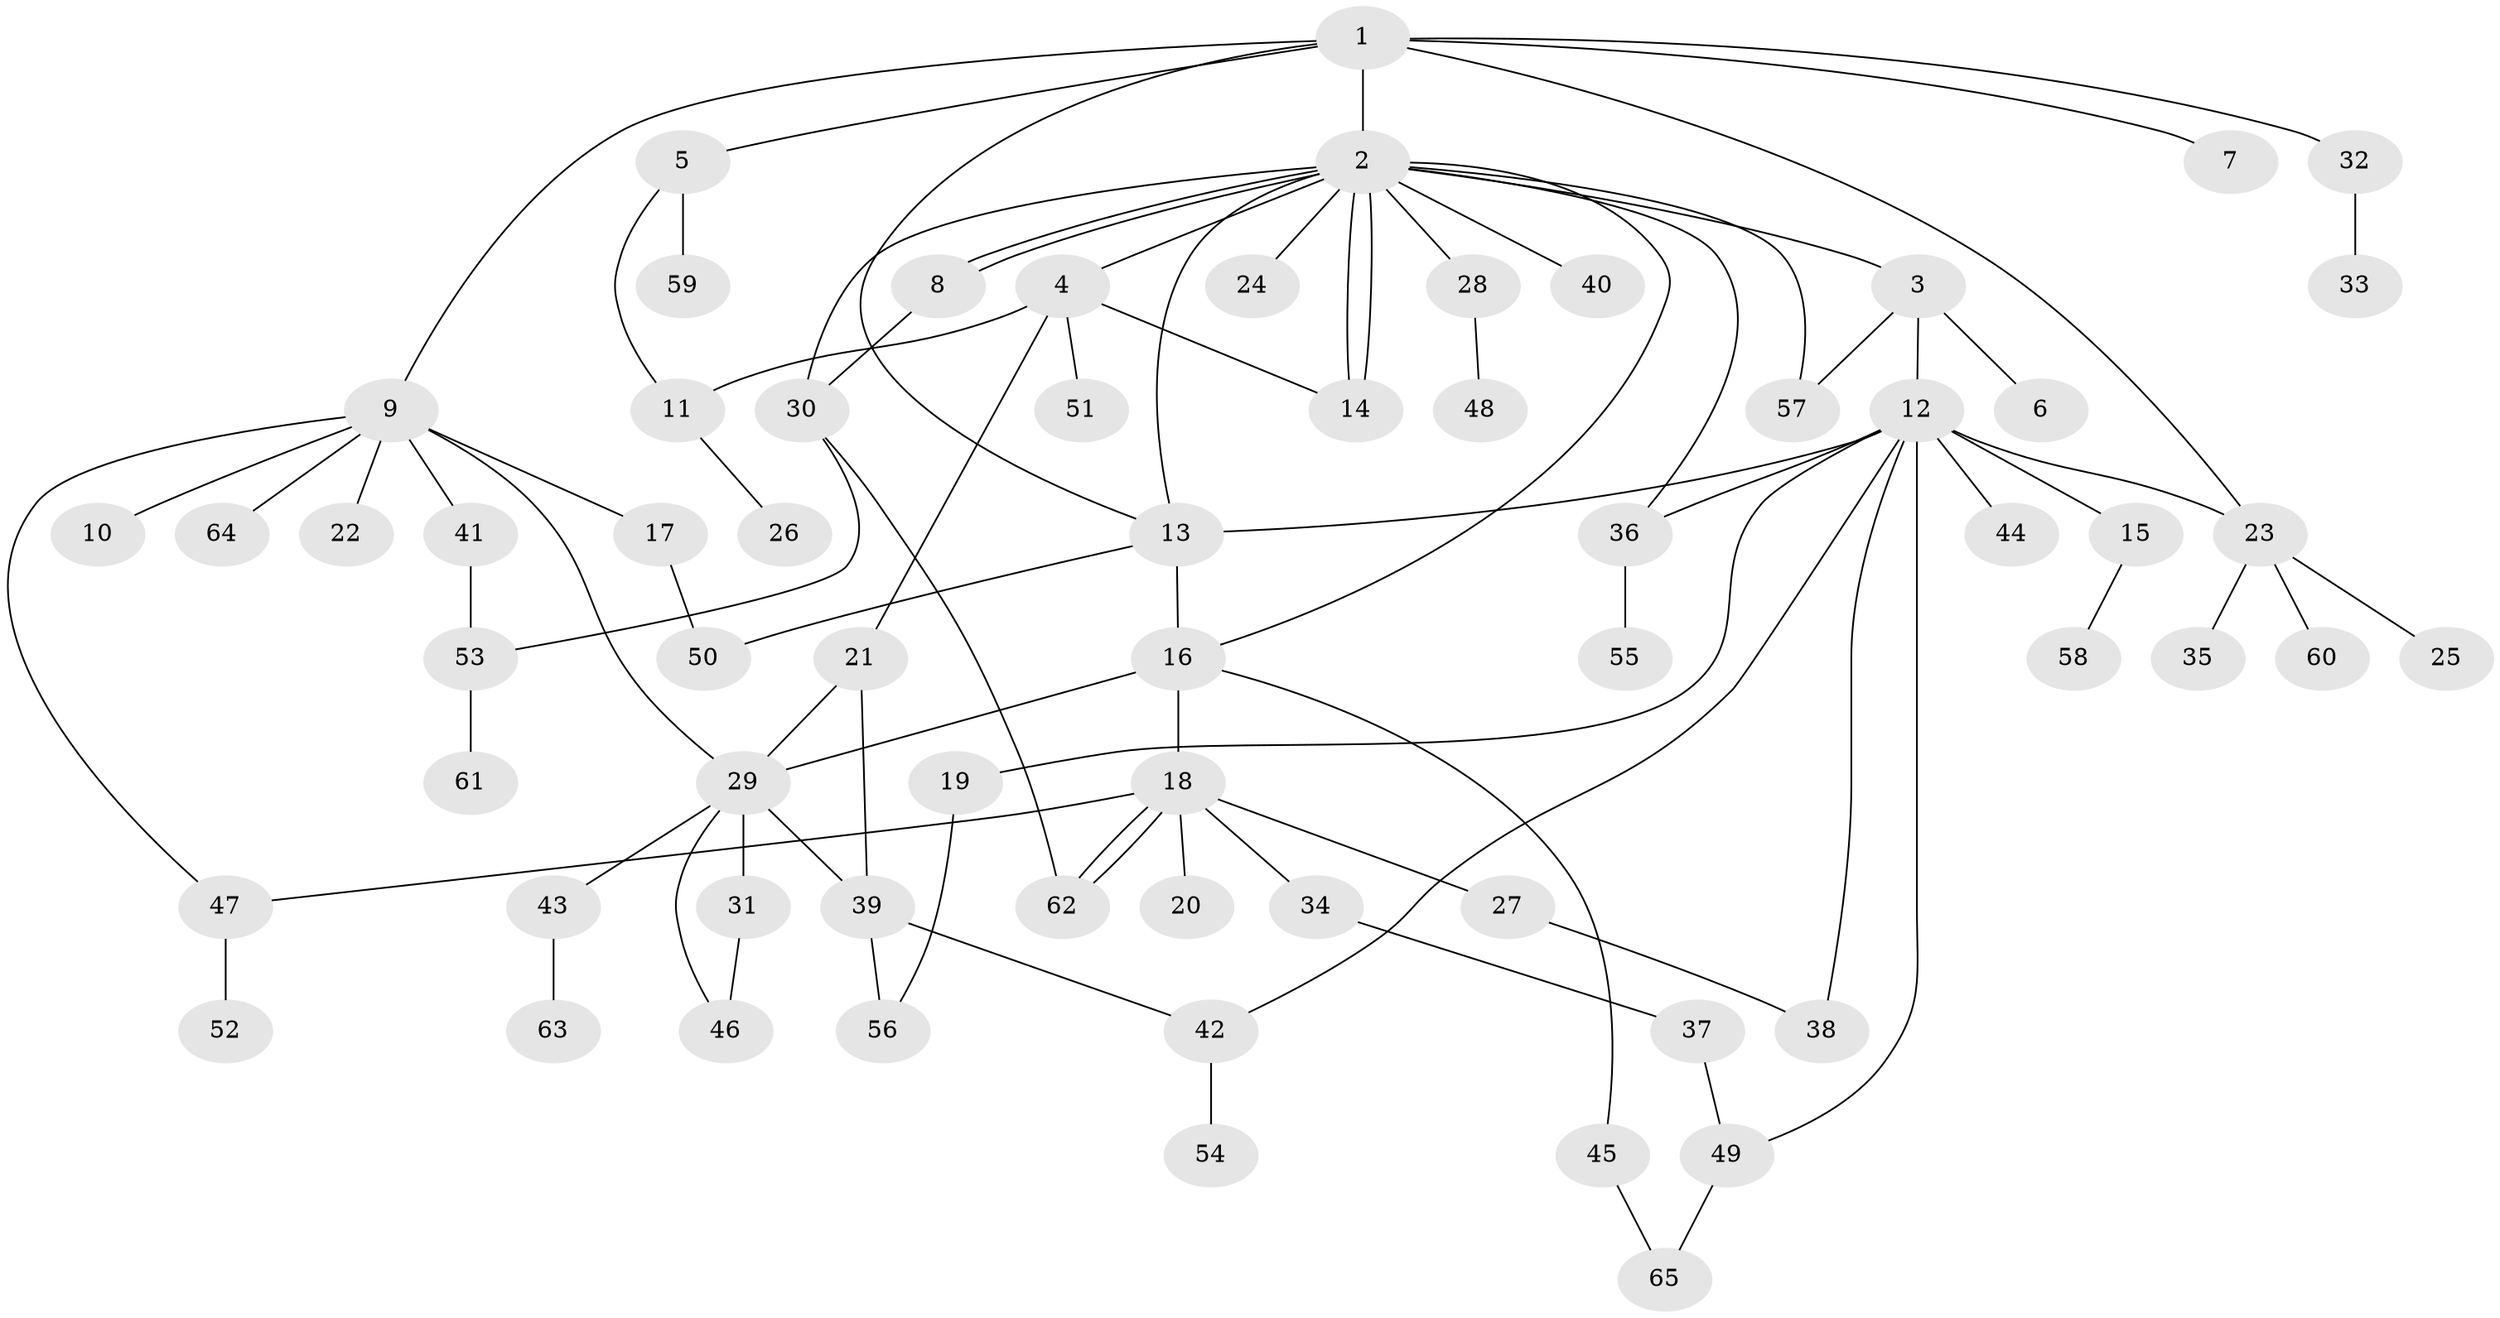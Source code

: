 // Generated by graph-tools (version 1.1) at 2025/49/03/09/25 03:49:50]
// undirected, 65 vertices, 89 edges
graph export_dot {
graph [start="1"]
  node [color=gray90,style=filled];
  1;
  2;
  3;
  4;
  5;
  6;
  7;
  8;
  9;
  10;
  11;
  12;
  13;
  14;
  15;
  16;
  17;
  18;
  19;
  20;
  21;
  22;
  23;
  24;
  25;
  26;
  27;
  28;
  29;
  30;
  31;
  32;
  33;
  34;
  35;
  36;
  37;
  38;
  39;
  40;
  41;
  42;
  43;
  44;
  45;
  46;
  47;
  48;
  49;
  50;
  51;
  52;
  53;
  54;
  55;
  56;
  57;
  58;
  59;
  60;
  61;
  62;
  63;
  64;
  65;
  1 -- 2;
  1 -- 5;
  1 -- 7;
  1 -- 9;
  1 -- 13;
  1 -- 23;
  1 -- 32;
  2 -- 3;
  2 -- 4;
  2 -- 8;
  2 -- 8;
  2 -- 13;
  2 -- 14;
  2 -- 14;
  2 -- 16;
  2 -- 24;
  2 -- 28;
  2 -- 30;
  2 -- 36;
  2 -- 40;
  2 -- 57;
  3 -- 6;
  3 -- 12;
  3 -- 57;
  4 -- 11;
  4 -- 14;
  4 -- 21;
  4 -- 51;
  5 -- 11;
  5 -- 59;
  8 -- 30;
  9 -- 10;
  9 -- 17;
  9 -- 22;
  9 -- 29;
  9 -- 41;
  9 -- 47;
  9 -- 64;
  11 -- 26;
  12 -- 13;
  12 -- 15;
  12 -- 19;
  12 -- 23;
  12 -- 36;
  12 -- 38;
  12 -- 42;
  12 -- 44;
  12 -- 49;
  13 -- 16;
  13 -- 50;
  15 -- 58;
  16 -- 18;
  16 -- 29;
  16 -- 45;
  17 -- 50;
  18 -- 20;
  18 -- 27;
  18 -- 34;
  18 -- 47;
  18 -- 62;
  18 -- 62;
  19 -- 56;
  21 -- 29;
  21 -- 39;
  23 -- 25;
  23 -- 35;
  23 -- 60;
  27 -- 38;
  28 -- 48;
  29 -- 31;
  29 -- 39;
  29 -- 43;
  29 -- 46;
  30 -- 53;
  30 -- 62;
  31 -- 46;
  32 -- 33;
  34 -- 37;
  36 -- 55;
  37 -- 49;
  39 -- 42;
  39 -- 56;
  41 -- 53;
  42 -- 54;
  43 -- 63;
  45 -- 65;
  47 -- 52;
  49 -- 65;
  53 -- 61;
}
